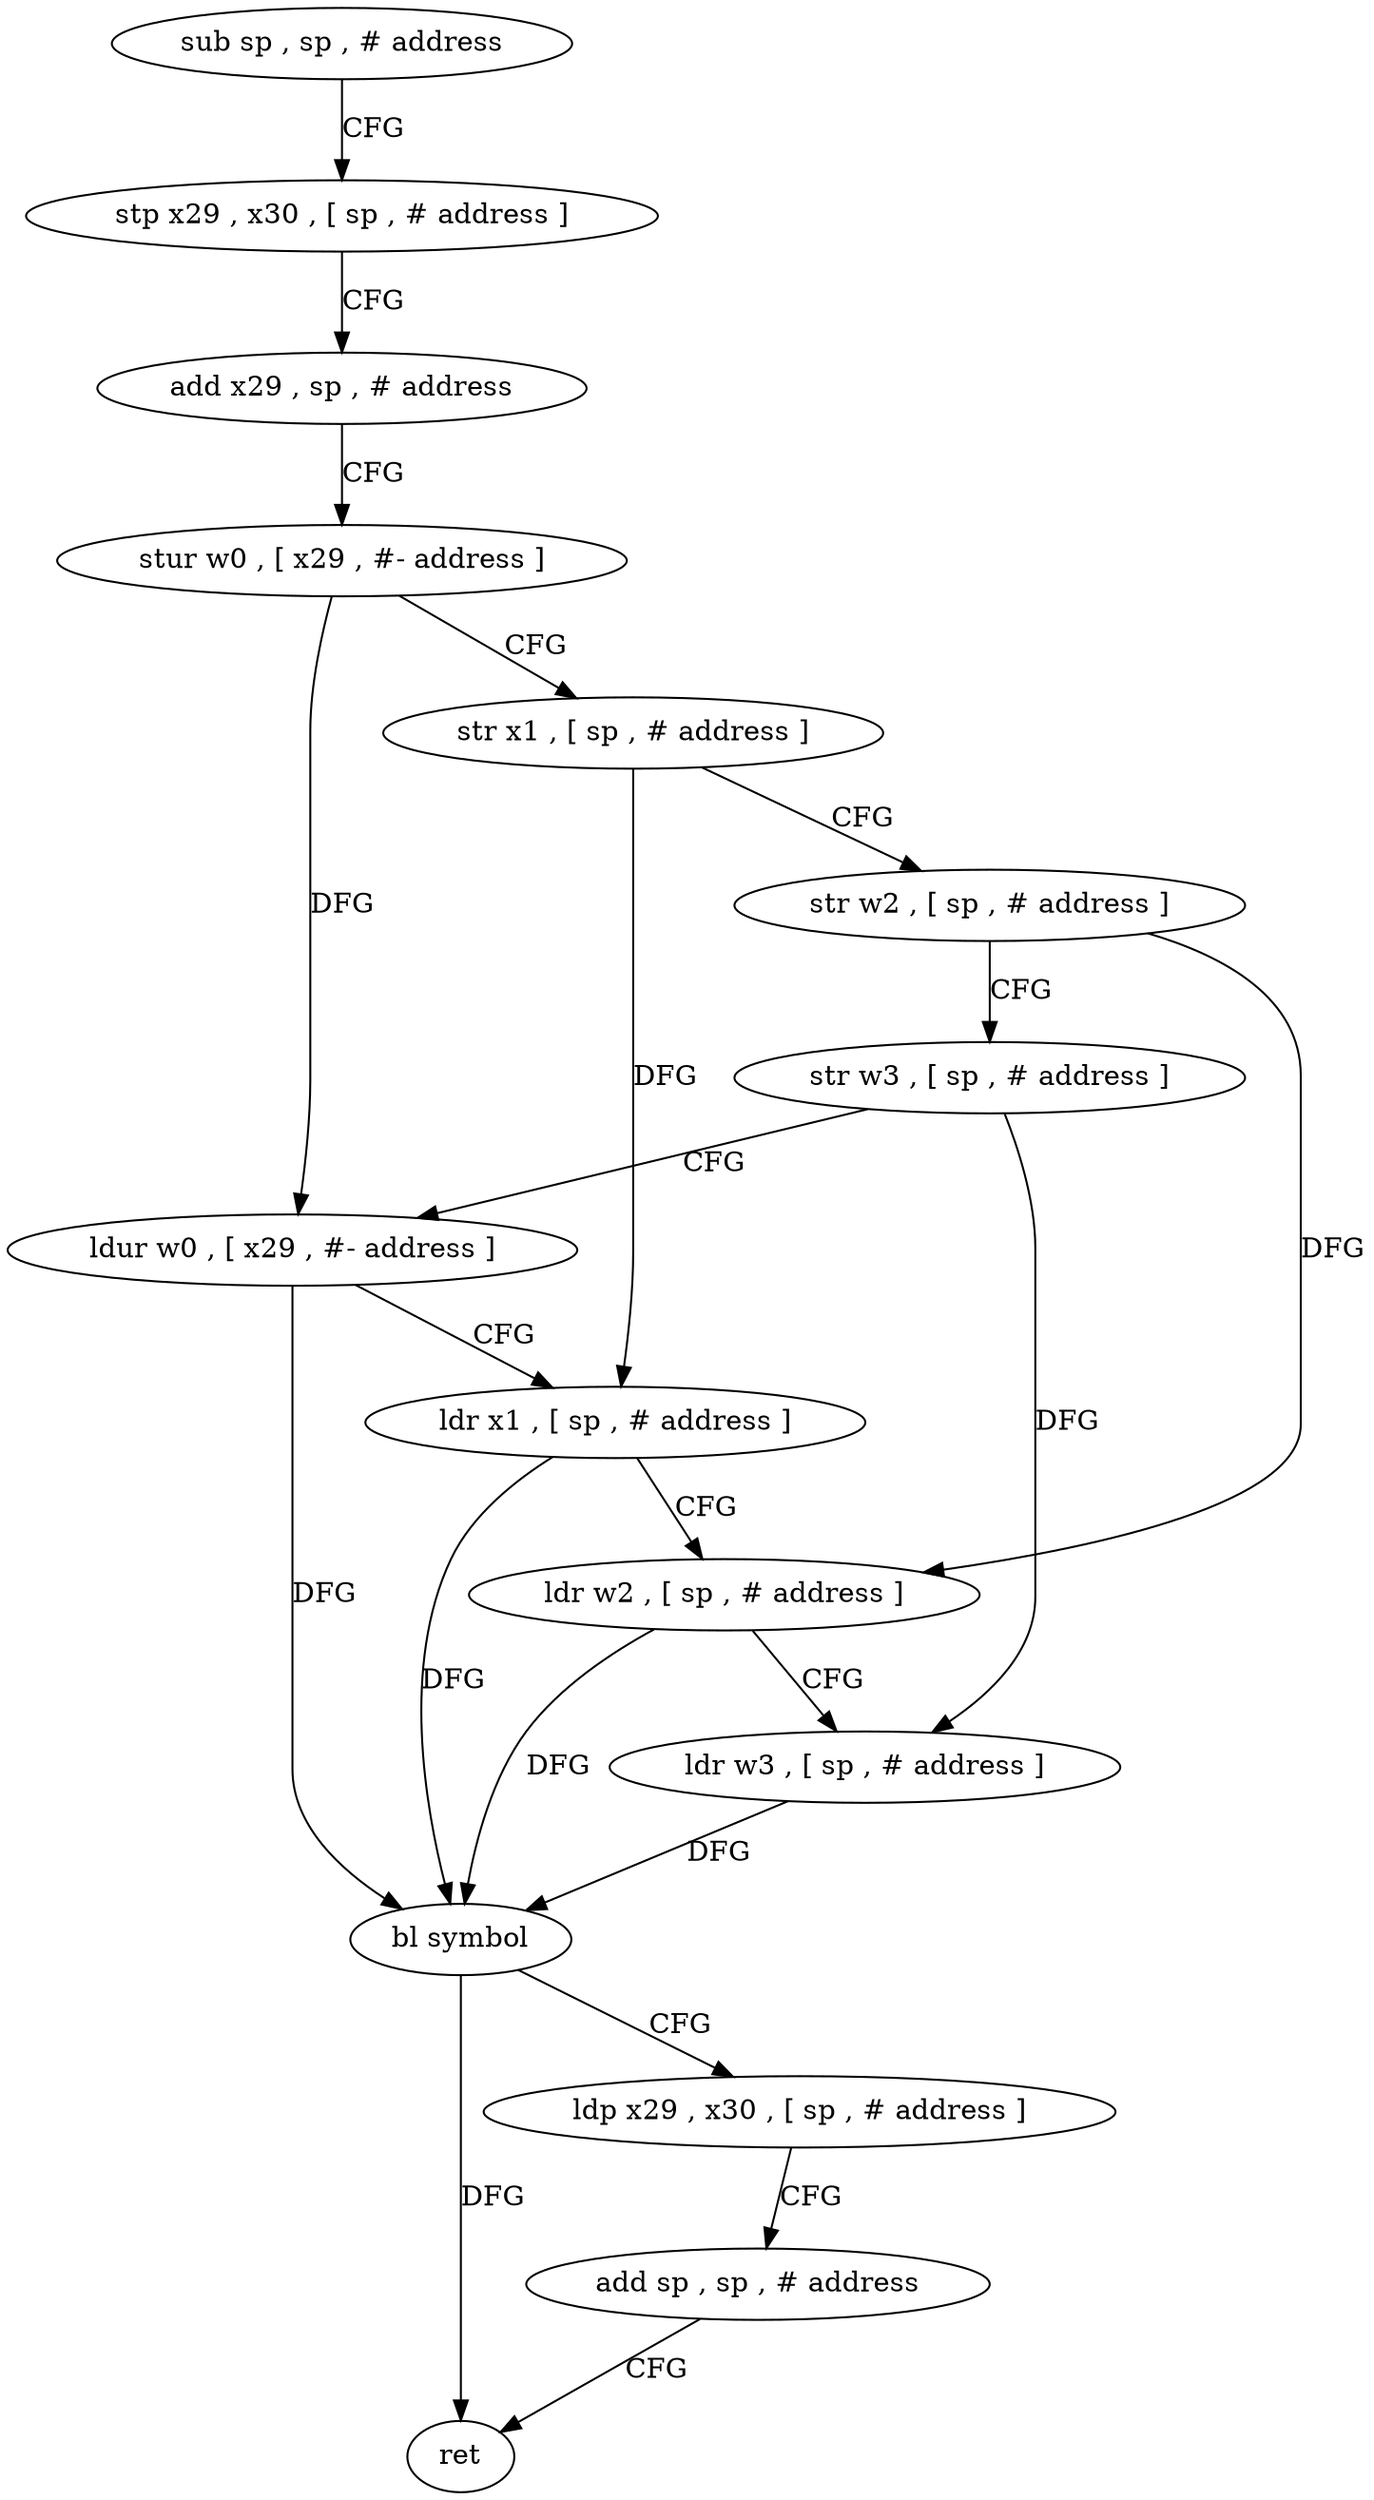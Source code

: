digraph "func" {
"4254756" [label = "sub sp , sp , # address" ]
"4254760" [label = "stp x29 , x30 , [ sp , # address ]" ]
"4254764" [label = "add x29 , sp , # address" ]
"4254768" [label = "stur w0 , [ x29 , #- address ]" ]
"4254772" [label = "str x1 , [ sp , # address ]" ]
"4254776" [label = "str w2 , [ sp , # address ]" ]
"4254780" [label = "str w3 , [ sp , # address ]" ]
"4254784" [label = "ldur w0 , [ x29 , #- address ]" ]
"4254788" [label = "ldr x1 , [ sp , # address ]" ]
"4254792" [label = "ldr w2 , [ sp , # address ]" ]
"4254796" [label = "ldr w3 , [ sp , # address ]" ]
"4254800" [label = "bl symbol" ]
"4254804" [label = "ldp x29 , x30 , [ sp , # address ]" ]
"4254808" [label = "add sp , sp , # address" ]
"4254812" [label = "ret" ]
"4254756" -> "4254760" [ label = "CFG" ]
"4254760" -> "4254764" [ label = "CFG" ]
"4254764" -> "4254768" [ label = "CFG" ]
"4254768" -> "4254772" [ label = "CFG" ]
"4254768" -> "4254784" [ label = "DFG" ]
"4254772" -> "4254776" [ label = "CFG" ]
"4254772" -> "4254788" [ label = "DFG" ]
"4254776" -> "4254780" [ label = "CFG" ]
"4254776" -> "4254792" [ label = "DFG" ]
"4254780" -> "4254784" [ label = "CFG" ]
"4254780" -> "4254796" [ label = "DFG" ]
"4254784" -> "4254788" [ label = "CFG" ]
"4254784" -> "4254800" [ label = "DFG" ]
"4254788" -> "4254792" [ label = "CFG" ]
"4254788" -> "4254800" [ label = "DFG" ]
"4254792" -> "4254796" [ label = "CFG" ]
"4254792" -> "4254800" [ label = "DFG" ]
"4254796" -> "4254800" [ label = "DFG" ]
"4254800" -> "4254804" [ label = "CFG" ]
"4254800" -> "4254812" [ label = "DFG" ]
"4254804" -> "4254808" [ label = "CFG" ]
"4254808" -> "4254812" [ label = "CFG" ]
}
